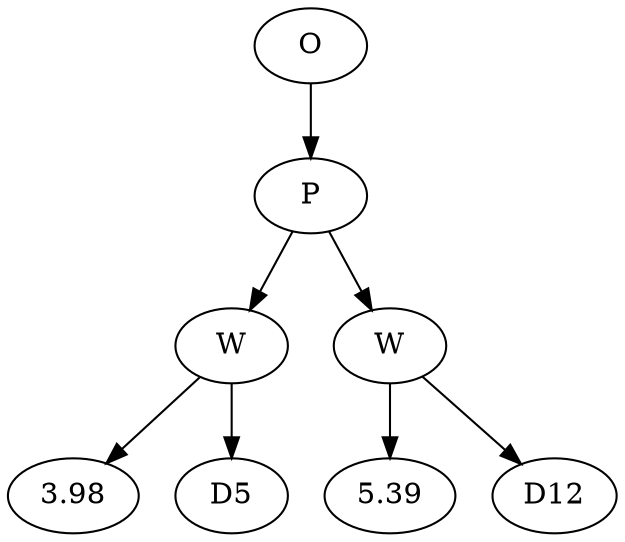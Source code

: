 // Tree
digraph {
	1215513 [label=O]
	1215514 [label=P]
	1215513 -> 1215514
	1215515 [label=W]
	1215514 -> 1215515
	1215516 [label=3.98]
	1215515 -> 1215516
	1215517 [label=D5]
	1215515 -> 1215517
	1215518 [label=W]
	1215514 -> 1215518
	1215519 [label=5.39]
	1215518 -> 1215519
	1215520 [label=D12]
	1215518 -> 1215520
}
